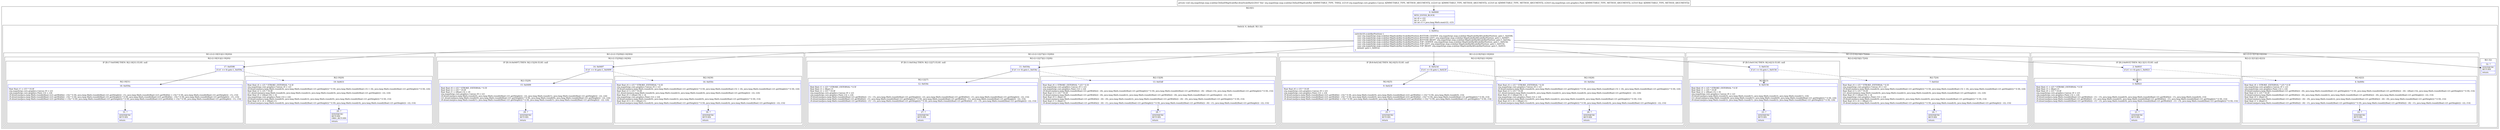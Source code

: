 digraph "CFG fororg.mapsforge.map.scalebar.DefaultMapScaleBar.drawScaleBar(Lorg\/mapsforge\/core\/graphics\/Canvas;IILorg\/mapsforge\/core\/graphics\/Paint;F)V" {
subgraph cluster_Region_1935921381 {
label = "R(2:0|1)";
node [shape=record,color=blue];
Node_0 [shape=record,label="{0\:\ 0x0000|MTH_ENTER_BLOCK\l|int r0 = r22\lint r1 = r23\lint int r3 = java.lang.Math.max(r22, r23)\l}"];
subgraph cluster_SwitchRegion_1195071693 {
label = "Switch: 6, default: R(1:32)";
node [shape=record,color=blue];
Node_1 [shape=record,label="{1\:\ 0x001a|switch(r20.scaleBarPosition) \{\l    case org.mapsforge.map.scalebar.MapScaleBar.ScaleBarPosition.BOTTOM_CENTER :org.mapsforge.map.scalebar.MapScaleBar$ScaleBarPosition: goto L_0x0598;\l    case org.mapsforge.map.scalebar.MapScaleBar.ScaleBarPosition.BOTTOM_LEFT :org.mapsforge.map.scalebar.MapScaleBar$ScaleBarPosition: goto L_0x0497;\l    case org.mapsforge.map.scalebar.MapScaleBar.ScaleBarPosition.BOTTOM_RIGHT :org.mapsforge.map.scalebar.MapScaleBar$ScaleBarPosition: goto L_0x034a;\l    case org.mapsforge.map.scalebar.MapScaleBar.ScaleBarPosition.TOP_CENTER :org.mapsforge.map.scalebar.MapScaleBar$ScaleBarPosition: goto L_0x023d;\l    case org.mapsforge.map.scalebar.MapScaleBar.ScaleBarPosition.TOP_LEFT :org.mapsforge.map.scalebar.MapScaleBar$ScaleBarPosition: goto L_0x0154;\l    case org.mapsforge.map.scalebar.MapScaleBar.ScaleBarPosition.TOP_RIGHT :org.mapsforge.map.scalebar.MapScaleBar$ScaleBarPosition: goto L_0x001f;\l    default: goto L_0x001d;\l\}\l}"];
subgraph cluster_Region_1431795693 {
label = "R(1:(2:(2:18|31)|(2:19|20)))";
node [shape=record,color=blue];
subgraph cluster_Region_166433130 {
label = "R(2:(2:18|31)|(2:19|20))";
node [shape=record,color=blue];
subgraph cluster_IfRegion_566373298 {
label = "IF [B:17:0x0598] THEN: R(2:18|31) ELSE: null";
node [shape=record,color=blue];
Node_17 [shape=record,label="{17\:\ 0x0598|if (r1 == 0) goto L_0x059a\l}"];
subgraph cluster_Region_1942612661 {
label = "R(2:18|31)";
node [shape=record,color=blue];
Node_18 [shape=record,label="{18\:\ 0x059a|float float r1 = r25 * 10.0f\lorg.mapsforge.core.graphics.Canvas r9 = r21\lorg.mapsforge.core.graphics.Paint r14 = r24\lr9.drawLine(java.lang.Math.round(((float) (r21.getWidth() \- r3)) * 0.5f), java.lang.Math.round(((float) r21.getHeight()) \- r1), java.lang.Math.round(((float) (r21.getWidth() + r3)) * 0.5f), java.lang.Math.round(((float) r21.getHeight()) \- r1), r14)\lr9.drawLine(java.lang.Math.round(((float) (r21.getWidth() \- r3)) * 0.5f), java.lang.Math.round(((float) r21.getHeight()) * 0.5f), java.lang.Math.round(((float) (r21.getWidth() \- r3)) * 0.5f), java.lang.Math.round(((float) r21.getHeight()) \- r1), r14)\lr9.drawLine(java.lang.Math.round(((float) (r21.getWidth() + r3)) * 0.5f), java.lang.Math.round(((float) r21.getHeight()) * 0.5f), java.lang.Math.round(((float) (r21.getWidth() + r3)) * 0.5f), java.lang.Math.round(((float) r21.getHeight()) \- r1), r14)\l}"];
Node_31 [shape=record,label="{31\:\ ?|SYNTHETIC\lRETURN\l|return\l}"];
}
}
subgraph cluster_Region_1300196517 {
label = "R(2:19|20)";
node [shape=record,color=blue];
Node_19 [shape=record,label="{19\:\ 0x0631|float float r4 = r25 * STROKE_EXTERNAL * 0.5f\lorg.mapsforge.core.graphics.Canvas r9 = r21\lr9.drawLine(java.lang.Math.round(r4), java.lang.Math.round(((float) r21.getHeight()) * 0.5f), java.lang.Math.round(((float) r3) + r4), java.lang.Math.round(((float) r21.getHeight()) * 0.5f), r24)\lfloat float r2 = r25 * 10.0f\lr21.drawLine(java.lang.Math.round(r4), java.lang.Math.round(r2), java.lang.Math.round(r4), java.lang.Math.round(((float) r21.getHeight()) \- r2), r24)\lfloat float r0 = ((float) r0) + r4\lorg.mapsforge.core.graphics.Paint r14 = r24\lr9.drawLine(java.lang.Math.round(r0), java.lang.Math.round(r2), java.lang.Math.round(r0), java.lang.Math.round(((float) r21.getHeight()) * 0.5f), r14)\lfloat float r4 = r4 + ((float) r1)\lr9.drawLine(java.lang.Math.round(r4), java.lang.Math.round(((float) r21.getHeight()) * 0.5f), java.lang.Math.round(r4), java.lang.Math.round(((float) r21.getHeight()) \- r2), r14)\l}"];
Node_20 [shape=record,label="{20\:\ ?|SYNTHETIC\lRETURN\lORIG_RETURN\l|return\l}"];
}
}
}
subgraph cluster_Region_602354103 {
label = "R(1:(2:(2:15|29)|(2:16|30)))";
node [shape=record,color=blue];
subgraph cluster_Region_1049098294 {
label = "R(2:(2:15|29)|(2:16|30))";
node [shape=record,color=blue];
subgraph cluster_IfRegion_36684745 {
label = "IF [B:14:0x0497] THEN: R(2:15|29) ELSE: null";
node [shape=record,color=blue];
Node_14 [shape=record,label="{14\:\ 0x0497|if (r1 == 0) goto L_0x0499\l}"];
subgraph cluster_Region_1585051539 {
label = "R(2:15|29)";
node [shape=record,color=blue];
Node_15 [shape=record,label="{15\:\ 0x0499|float float r0 = r25 * STROKE_EXTERNAL * 0.5f\lfloat float r2 = r25 * 10.0f\lfloat float r1 = ((float) r3) + r0\lorg.mapsforge.core.graphics.Canvas r9 = r21\lr9.drawLine(java.lang.Math.round(r0), java.lang.Math.round(((float) r21.getHeight()) \- r2), java.lang.Math.round(r1), java.lang.Math.round(((float) r21.getHeight()) \- r2), r24)\lr21.drawLine(java.lang.Math.round(r0), java.lang.Math.round(((float) r21.getHeight()) * 0.5f), java.lang.Math.round(r0), java.lang.Math.round(((float) r21.getHeight()) \- r2), r24)\lr9.drawLine(java.lang.Math.round(r1), java.lang.Math.round(((float) r21.getHeight()) * 0.5f), java.lang.Math.round(r1), java.lang.Math.round(((float) r21.getHeight()) \- r2), r24)\l}"];
Node_29 [shape=record,label="{29\:\ ?|SYNTHETIC\lRETURN\l|return\l}"];
}
}
subgraph cluster_Region_1915040098 {
label = "R(2:16|30)";
node [shape=record,color=blue];
Node_16 [shape=record,label="{16\:\ 0x050c|float float r4 = r25 * STROKE_EXTERNAL * 0.5f\lorg.mapsforge.core.graphics.Canvas r9 = r21\lr9.drawLine(java.lang.Math.round(r4), java.lang.Math.round(((float) r21.getHeight()) * 0.5f), java.lang.Math.round(((float) r3) + r4), java.lang.Math.round(((float) r21.getHeight()) * 0.5f), r24)\lfloat float r2 = r25 * 10.0f\lr21.drawLine(java.lang.Math.round(r4), java.lang.Math.round(r2), java.lang.Math.round(r4), java.lang.Math.round(((float) r21.getHeight()) \- r2), r24)\lfloat float r0 = ((float) r0) + r4\lorg.mapsforge.core.graphics.Paint r14 = r24\lr9.drawLine(java.lang.Math.round(r0), java.lang.Math.round(r2), java.lang.Math.round(r0), java.lang.Math.round(((float) r21.getHeight()) * 0.5f), r14)\lfloat float r4 = r4 + ((float) r1)\lr9.drawLine(java.lang.Math.round(r4), java.lang.Math.round(((float) r21.getHeight()) * 0.5f), java.lang.Math.round(r4), java.lang.Math.round(((float) r21.getHeight()) \- r2), r14)\l}"];
Node_30 [shape=record,label="{30\:\ ?|SYNTHETIC\lRETURN\l|return\l}"];
}
}
}
subgraph cluster_Region_1350637588 {
label = "R(1:(2:(2:12|27)|(2:13|28)))";
node [shape=record,color=blue];
subgraph cluster_Region_87339951 {
label = "R(2:(2:12|27)|(2:13|28))";
node [shape=record,color=blue];
subgraph cluster_IfRegion_1971841450 {
label = "IF [B:11:0x034a] THEN: R(2:12|27) ELSE: null";
node [shape=record,color=blue];
Node_11 [shape=record,label="{11\:\ 0x034a|if (r1 == 0) goto L_0x034c\l}"];
subgraph cluster_Region_981131125 {
label = "R(2:12|27)";
node [shape=record,color=blue];
Node_12 [shape=record,label="{12\:\ 0x034c|float float r1 = r25 * STROKE_EXTERNAL * 0.5f\lfloat float r3 = (float) r3\lfloat float r2 = r25 * 10.0f\lorg.mapsforge.core.graphics.Canvas r9 = r21\lorg.mapsforge.core.graphics.Paint r14 = r24\lr9.drawLine(java.lang.Math.round((((float) r21.getWidth()) \- r1) \- r3), java.lang.Math.round(((float) r21.getHeight()) \- r2), java.lang.Math.round(((float) r21.getWidth()) \- r1), java.lang.Math.round(((float) r21.getHeight()) \- r2), r14)\lr9.drawLine(java.lang.Math.round(((float) r21.getWidth()) \- r1), java.lang.Math.round(((float) r21.getHeight()) * 0.5f), java.lang.Math.round(((float) r21.getWidth()) \- r1), java.lang.Math.round(((float) r21.getHeight()) \- r2), r14)\lr9.drawLine(java.lang.Math.round((((float) r21.getWidth()) \- r1) \- r3), java.lang.Math.round(((float) r21.getHeight()) * 0.5f), java.lang.Math.round((((float) r21.getWidth()) \- r1) \- r3), java.lang.Math.round(((float) r21.getHeight()) \- r2), r14)\l}"];
Node_27 [shape=record,label="{27\:\ ?|SYNTHETIC\lRETURN\l|return\l}"];
}
}
subgraph cluster_Region_655631006 {
label = "R(2:13|28)";
node [shape=record,color=blue];
Node_13 [shape=record,label="{13\:\ 0x03df|float float r6 = STROKE_EXTERNAL * r25 * 0.5f\lorg.mapsforge.core.graphics.Canvas r9 = r21\lorg.mapsforge.core.graphics.Paint r14 = r24\lr9.drawLine(java.lang.Math.round(((float) r21.getWidth()) \- r6), java.lang.Math.round(((float) r21.getHeight()) * 0.5f), java.lang.Math.round((((float) r21.getWidth()) \- r6) \- ((float) r3)), java.lang.Math.round(((float) r21.getHeight()) * 0.5f), r14)\lfloat float r2 = r25 * 10.0f\lr9.drawLine(java.lang.Math.round(((float) r21.getWidth()) \- r6), java.lang.Math.round(r2), java.lang.Math.round(((float) r21.getWidth()) \- r6), java.lang.Math.round(((float) r21.getHeight()) \- r2), r14)\lfloat float r0 = (float) r0\lr9.drawLine(java.lang.Math.round((((float) r21.getWidth()) \- r6) \- r0), java.lang.Math.round(r2), java.lang.Math.round((((float) r21.getWidth()) \- r6) \- r0), java.lang.Math.round(((float) r21.getHeight()) * 0.5f), r14)\lfloat float r1 = (float) r1\lr9.drawLine(java.lang.Math.round((((float) r21.getWidth()) \- r6) \- r1), java.lang.Math.round(((float) r21.getHeight()) * 0.5f), java.lang.Math.round((((float) r21.getWidth()) \- r6) \- r1), java.lang.Math.round(((float) r21.getHeight()) \- r2), r14)\l}"];
Node_28 [shape=record,label="{28\:\ ?|SYNTHETIC\lRETURN\l|return\l}"];
}
}
}
subgraph cluster_Region_524566583 {
label = "R(1:(2:(2:9|25)|(2:10|26)))";
node [shape=record,color=blue];
subgraph cluster_Region_511925665 {
label = "R(2:(2:9|25)|(2:10|26))";
node [shape=record,color=blue];
subgraph cluster_IfRegion_1974142673 {
label = "IF [B:8:0x023d] THEN: R(2:9|25) ELSE: null";
node [shape=record,color=blue];
Node_8 [shape=record,label="{8\:\ 0x023d|if (r1 == 0) goto L_0x023f\l}"];
subgraph cluster_Region_1337099091 {
label = "R(2:9|25)";
node [shape=record,color=blue];
Node_9 [shape=record,label="{9\:\ 0x023f|float float r0 = r25 * 10.0f\lorg.mapsforge.core.graphics.Canvas r9 = r21\lorg.mapsforge.core.graphics.Paint r14 = r24\lr9.drawLine(java.lang.Math.round(((float) (r21.getWidth() \- r3)) * 0.5f), java.lang.Math.round(r0), java.lang.Math.round(((float) (r21.getWidth() + r3)) * 0.5f), java.lang.Math.round(r0), r14)\lr9.drawLine(java.lang.Math.round(((float) (r21.getWidth() \- r3)) * 0.5f), java.lang.Math.round(r0), java.lang.Math.round(((float) (r21.getWidth() \- r3)) * 0.5f), java.lang.Math.round(((float) r21.getHeight()) * 0.5f), r14)\lr9.drawLine(java.lang.Math.round(((float) (r21.getWidth() + r3)) * 0.5f), java.lang.Math.round(r0), java.lang.Math.round(((float) (r21.getWidth() + r3)) * 0.5f), java.lang.Math.round(((float) r21.getHeight()) * 0.5f), r14)\l}"];
Node_25 [shape=record,label="{25\:\ ?|SYNTHETIC\lRETURN\l|return\l}"];
}
}
subgraph cluster_Region_1251813985 {
label = "R(2:10|26)";
node [shape=record,color=blue];
Node_10 [shape=record,label="{10\:\ 0x02be|float float r4 = r25 * STROKE_EXTERNAL * 0.5f\lorg.mapsforge.core.graphics.Canvas r9 = r21\lr9.drawLine(java.lang.Math.round(r4), java.lang.Math.round(((float) r21.getHeight()) * 0.5f), java.lang.Math.round(((float) r3) + r4), java.lang.Math.round(((float) r21.getHeight()) * 0.5f), r24)\lfloat float r2 = r25 * 10.0f\lr21.drawLine(java.lang.Math.round(r4), java.lang.Math.round(r2), java.lang.Math.round(r4), java.lang.Math.round(((float) r21.getHeight()) \- r2), r24)\lfloat float r0 = ((float) r0) + r4\lorg.mapsforge.core.graphics.Paint r14 = r24\lr9.drawLine(java.lang.Math.round(r0), java.lang.Math.round(r2), java.lang.Math.round(r0), java.lang.Math.round(((float) r21.getHeight()) * 0.5f), r14)\lfloat float r4 = r4 + ((float) r1)\lr9.drawLine(java.lang.Math.round(r4), java.lang.Math.round(((float) r21.getHeight()) * 0.5f), java.lang.Math.round(r4), java.lang.Math.round(((float) r21.getHeight()) \- r2), r14)\l}"];
Node_26 [shape=record,label="{26\:\ ?|SYNTHETIC\lRETURN\l|return\l}"];
}
}
}
subgraph cluster_Region_1184540637 {
label = "R(1:(2:(2:6|23)|(2:7|24)))";
node [shape=record,color=blue];
subgraph cluster_Region_1712573802 {
label = "R(2:(2:6|23)|(2:7|24))";
node [shape=record,color=blue];
subgraph cluster_IfRegion_1157901421 {
label = "IF [B:5:0x0154] THEN: R(2:6|23) ELSE: null";
node [shape=record,color=blue];
Node_5 [shape=record,label="{5\:\ 0x0154|if (r1 == 0) goto L_0x0156\l}"];
subgraph cluster_Region_1930581074 {
label = "R(2:6|23)";
node [shape=record,color=blue];
Node_6 [shape=record,label="{6\:\ 0x0156|float float r0 = r25 * STROKE_EXTERNAL * 0.5f\lfloat float r1 = r25 * 10.0f\lfloat float r2 = ((float) r3) + r0\lorg.mapsforge.core.graphics.Canvas r9 = r21\lr9.drawLine(java.lang.Math.round(r0), java.lang.Math.round(r1), java.lang.Math.round(r2), java.lang.Math.round(r1), r24)\lr21.drawLine(java.lang.Math.round(r0), java.lang.Math.round(r1), java.lang.Math.round(r0), java.lang.Math.round(((float) r21.getHeight()) * 0.5f), r24)\lr9.drawLine(java.lang.Math.round(r2), java.lang.Math.round(r1), java.lang.Math.round(r2), java.lang.Math.round(((float) r21.getHeight()) * 0.5f), r24)\l}"];
Node_23 [shape=record,label="{23\:\ ?|SYNTHETIC\lRETURN\l|return\l}"];
}
}
subgraph cluster_Region_2092002771 {
label = "R(2:7|24)";
node [shape=record,color=blue];
Node_7 [shape=record,label="{7\:\ 0x01b1|float float r4 = r25 * STROKE_EXTERNAL * 0.5f\lorg.mapsforge.core.graphics.Canvas r9 = r21\lr9.drawLine(java.lang.Math.round(r4), java.lang.Math.round(((float) r21.getHeight()) * 0.5f), java.lang.Math.round(((float) r3) + r4), java.lang.Math.round(((float) r21.getHeight()) * 0.5f), r24)\lfloat float r2 = r25 * 10.0f\lr21.drawLine(java.lang.Math.round(r4), java.lang.Math.round(r2), java.lang.Math.round(r4), java.lang.Math.round(((float) r21.getHeight()) \- r2), r24)\lfloat float r0 = ((float) r0) + r4\lorg.mapsforge.core.graphics.Paint r14 = r24\lr9.drawLine(java.lang.Math.round(r0), java.lang.Math.round(r2), java.lang.Math.round(r0), java.lang.Math.round(((float) r21.getHeight()) * 0.5f), r14)\lfloat float r4 = r4 + ((float) r1)\lr9.drawLine(java.lang.Math.round(r4), java.lang.Math.round(((float) r21.getHeight()) * 0.5f), java.lang.Math.round(r4), java.lang.Math.round(((float) r21.getHeight()) \- r2), r14)\l}"];
Node_24 [shape=record,label="{24\:\ ?|SYNTHETIC\lRETURN\l|return\l}"];
}
}
}
subgraph cluster_Region_1542159463 {
label = "R(1:(2:(2:3|21)|(2:4|22)))";
node [shape=record,color=blue];
subgraph cluster_Region_1602313454 {
label = "R(2:(2:3|21)|(2:4|22))";
node [shape=record,color=blue];
subgraph cluster_IfRegion_961126031 {
label = "IF [B:2:0x001f] THEN: R(2:3|21) ELSE: null";
node [shape=record,color=blue];
Node_2 [shape=record,label="{2\:\ 0x001f|if (r1 == 0) goto L_0x0021\l}"];
subgraph cluster_Region_1648816332 {
label = "R(2:3|21)";
node [shape=record,color=blue];
Node_3 [shape=record,label="{3\:\ 0x0021|float float r1 = r25 * STROKE_EXTERNAL * 0.5f\lfloat float r3 = (float) r3\lfloat float r0 = r25 * 10.0f\lorg.mapsforge.core.graphics.Canvas r9 = r21\lorg.mapsforge.core.graphics.Paint r14 = r24\lr9.drawLine(java.lang.Math.round((((float) r21.getWidth()) \- r1) \- r3), java.lang.Math.round(r0), java.lang.Math.round(((float) r21.getWidth()) \- r1), java.lang.Math.round(r0), r14)\lr9.drawLine(java.lang.Math.round(((float) r21.getWidth()) \- r1), java.lang.Math.round(r0), java.lang.Math.round(((float) r21.getWidth()) \- r1), java.lang.Math.round(((float) r21.getHeight()) * 0.5f), r14)\lr9.drawLine(java.lang.Math.round((((float) r21.getWidth()) \- r1) \- r3), java.lang.Math.round(r0), java.lang.Math.round((((float) r21.getWidth()) \- r1) \- r3), java.lang.Math.round(((float) r21.getHeight()) * 0.5f), r14)\l}"];
Node_21 [shape=record,label="{21\:\ ?|SYNTHETIC\lRETURN\l|return\l}"];
}
}
subgraph cluster_Region_667221254 {
label = "R(2:4|22)";
node [shape=record,color=blue];
Node_4 [shape=record,label="{4\:\ 0x009c|float float r6 = STROKE_EXTERNAL * r25 * 0.5f\lorg.mapsforge.core.graphics.Canvas r9 = r21\lorg.mapsforge.core.graphics.Paint r14 = r24\lr9.drawLine(java.lang.Math.round(((float) r21.getWidth()) \- r6), java.lang.Math.round(((float) r21.getHeight()) * 0.5f), java.lang.Math.round((((float) r21.getWidth()) \- r6) \- ((float) r3)), java.lang.Math.round(((float) r21.getHeight()) * 0.5f), r14)\lfloat float r2 = r25 * 10.0f\lr9.drawLine(java.lang.Math.round(((float) r21.getWidth()) \- r6), java.lang.Math.round(r2), java.lang.Math.round(((float) r21.getWidth()) \- r6), java.lang.Math.round(((float) r21.getHeight()) \- r2), r14)\lfloat float r0 = (float) r0\lr9.drawLine(java.lang.Math.round((((float) r21.getWidth()) \- r6) \- r0), java.lang.Math.round(r2), java.lang.Math.round((((float) r21.getWidth()) \- r6) \- r0), java.lang.Math.round(((float) r21.getHeight()) * 0.5f), r14)\lfloat float r1 = (float) r1\lr9.drawLine(java.lang.Math.round((((float) r21.getWidth()) \- r6) \- r1), java.lang.Math.round(((float) r21.getHeight()) * 0.5f), java.lang.Math.round((((float) r21.getWidth()) \- r6) \- r1), java.lang.Math.round(((float) r21.getHeight()) \- r2), r14)\l}"];
Node_22 [shape=record,label="{22\:\ ?|SYNTHETIC\lRETURN\l|return\l}"];
}
}
}
subgraph cluster_Region_1287040140 {
label = "R(1:32)";
node [shape=record,color=blue];
Node_32 [shape=record,label="{32\:\ ?|SYNTHETIC\lRETURN\l|return\l}"];
}
}
}
MethodNode[shape=record,label="{private void org.mapsforge.map.scalebar.DefaultMapScaleBar.drawScaleBar((r20v0 'this' org.mapsforge.map.scalebar.DefaultMapScaleBar A[IMMUTABLE_TYPE, THIS]), (r21v0 org.mapsforge.core.graphics.Canvas A[IMMUTABLE_TYPE, METHOD_ARGUMENT]), (r22v0 int A[IMMUTABLE_TYPE, METHOD_ARGUMENT]), (r23v0 int A[IMMUTABLE_TYPE, METHOD_ARGUMENT]), (r24v0 org.mapsforge.core.graphics.Paint A[IMMUTABLE_TYPE, METHOD_ARGUMENT]), (r25v0 float A[IMMUTABLE_TYPE, METHOD_ARGUMENT])) }"];
MethodNode -> Node_0;
Node_0 -> Node_1;
Node_1 -> Node_2;
Node_1 -> Node_5;
Node_1 -> Node_8;
Node_1 -> Node_11;
Node_1 -> Node_14;
Node_1 -> Node_17;
Node_1 -> Node_32;
Node_17 -> Node_18;
Node_17 -> Node_19[style=dashed];
Node_18 -> Node_31;
Node_19 -> Node_20;
Node_14 -> Node_15;
Node_14 -> Node_16[style=dashed];
Node_15 -> Node_29;
Node_16 -> Node_30;
Node_11 -> Node_12;
Node_11 -> Node_13[style=dashed];
Node_12 -> Node_27;
Node_13 -> Node_28;
Node_8 -> Node_9;
Node_8 -> Node_10[style=dashed];
Node_9 -> Node_25;
Node_10 -> Node_26;
Node_5 -> Node_6;
Node_5 -> Node_7[style=dashed];
Node_6 -> Node_23;
Node_7 -> Node_24;
Node_2 -> Node_3;
Node_2 -> Node_4[style=dashed];
Node_3 -> Node_21;
Node_4 -> Node_22;
}

